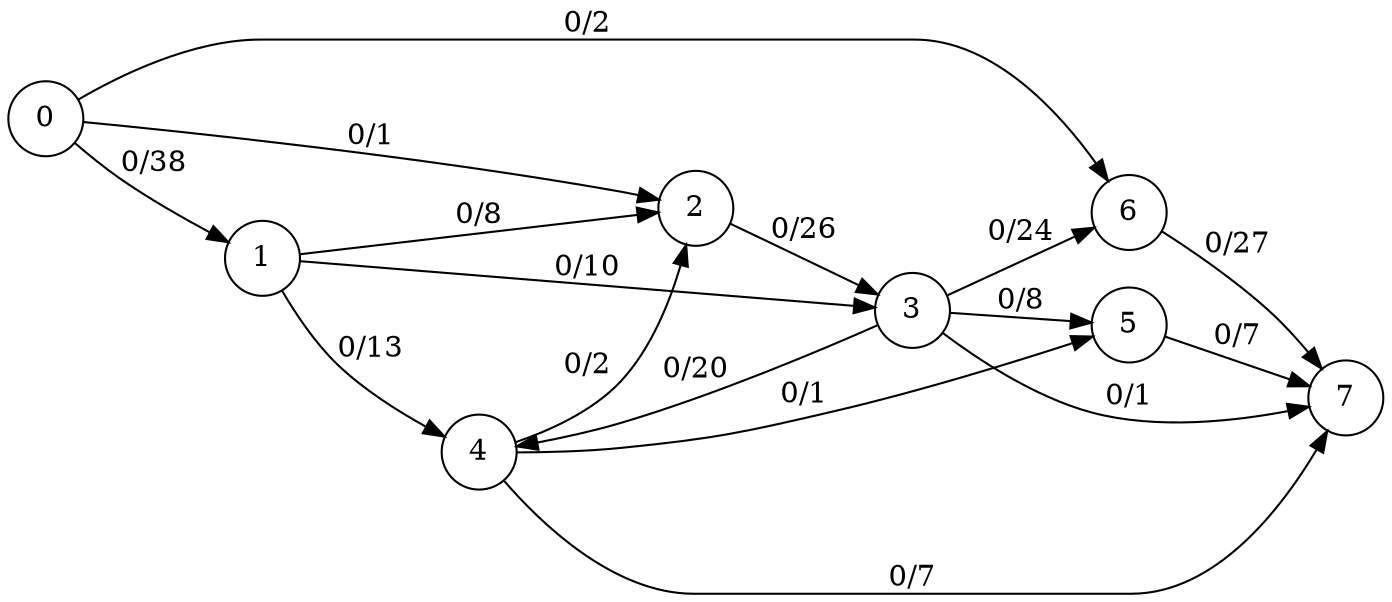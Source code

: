 digraph finite_state_machine {
	rankdir=LR;
	node [shape = circle];
	4 -> 2 [ label = "0/2" ];
	4 -> 7 [ label = "0/7" ];
	4 -> 5 [ label = "0/1" ];
	0 -> 6 [ label = "0/2" ];
	0 -> 1 [ label = "0/38" ];
	0 -> 2 [ label = "0/1" ];
	3 -> 6 [ label = "0/24" ];
	3 -> 7 [ label = "0/1" ];
	3 -> 4 [ label = "0/20" ];
	3 -> 5 [ label = "0/8" ];
	6 -> 7 [ label = "0/27" ];
	5 -> 7 [ label = "0/7" ];
	1 -> 2 [ label = "0/8" ];
	1 -> 3 [ label = "0/10" ];
	1 -> 4 [ label = "0/13" ];
	2 -> 3 [ label = "0/26" ];
}
